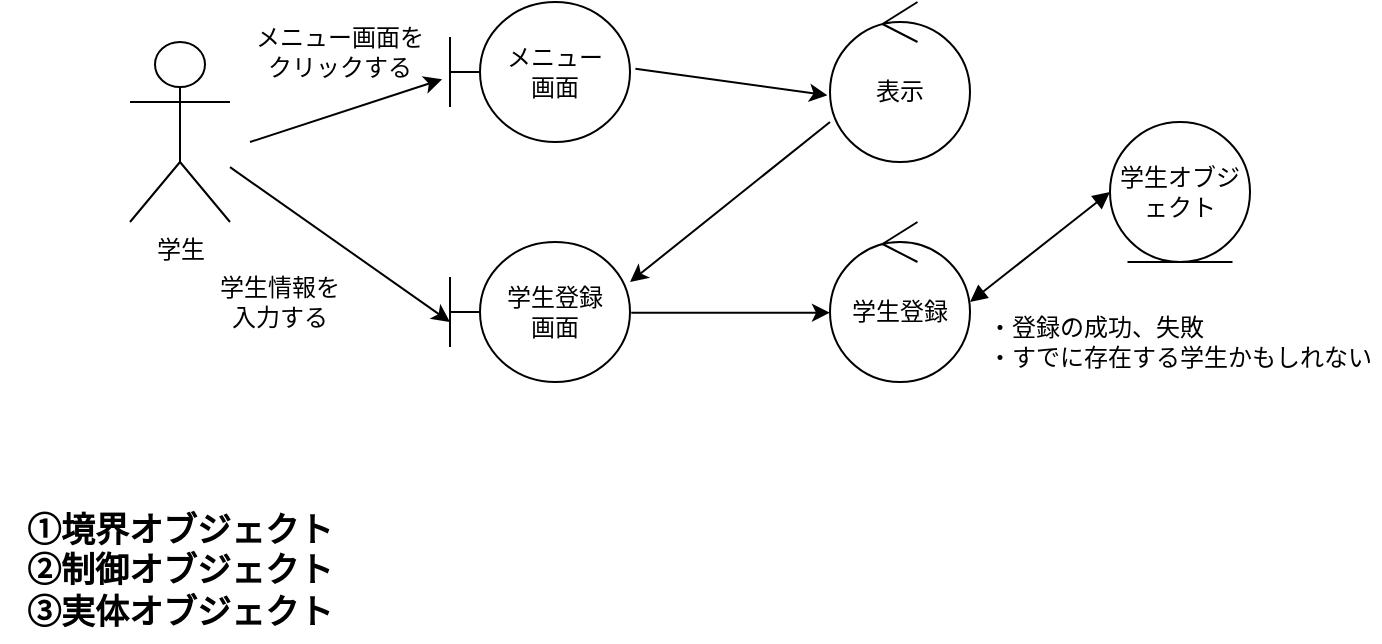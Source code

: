 <mxfile version="28.2.1">
  <diagram id="hZk4xStNrvhKDO4lnjjT" name="ページ1">
    <mxGraphModel dx="915" dy="541" grid="1" gridSize="10" guides="1" tooltips="1" connect="1" arrows="1" fold="1" page="1" pageScale="1" pageWidth="827" pageHeight="1169" math="0" shadow="0">
      <root>
        <mxCell id="0" />
        <mxCell id="1" parent="0" />
        <mxCell id="_d83yrIg-gfraXVirwHY-2" value="学生&lt;div&gt;&lt;br&gt;&lt;/div&gt;" style="shape=umlActor;verticalLabelPosition=bottom;verticalAlign=top;html=1;outlineConnect=0;" vertex="1" parent="1">
          <mxGeometry x="190" y="180" width="50" height="90" as="geometry" />
        </mxCell>
        <mxCell id="_d83yrIg-gfraXVirwHY-3" value="メニュー&lt;div&gt;画面&lt;/div&gt;" style="shape=umlBoundary;whiteSpace=wrap;html=1;" vertex="1" parent="1">
          <mxGeometry x="350" y="160" width="90" height="70" as="geometry" />
        </mxCell>
        <mxCell id="_d83yrIg-gfraXVirwHY-4" value="" style="endArrow=classic;html=1;rounded=0;entryX=-0.044;entryY=0.552;entryDx=0;entryDy=0;entryPerimeter=0;" edge="1" parent="1" target="_d83yrIg-gfraXVirwHY-3">
          <mxGeometry width="50" height="50" relative="1" as="geometry">
            <mxPoint x="250" y="230" as="sourcePoint" />
            <mxPoint x="300" y="180" as="targetPoint" />
          </mxGeometry>
        </mxCell>
        <mxCell id="_d83yrIg-gfraXVirwHY-5" value="表示" style="ellipse;shape=umlControl;whiteSpace=wrap;html=1;" vertex="1" parent="1">
          <mxGeometry x="540" y="160" width="70" height="80" as="geometry" />
        </mxCell>
        <mxCell id="_d83yrIg-gfraXVirwHY-6" value="" style="endArrow=classic;html=1;rounded=0;entryX=-0.019;entryY=0.583;entryDx=0;entryDy=0;entryPerimeter=0;exitX=1.03;exitY=0.476;exitDx=0;exitDy=0;exitPerimeter=0;" edge="1" parent="1" source="_d83yrIg-gfraXVirwHY-3" target="_d83yrIg-gfraXVirwHY-5">
          <mxGeometry width="50" height="50" relative="1" as="geometry">
            <mxPoint x="440" y="200" as="sourcePoint" />
            <mxPoint x="540" y="220" as="targetPoint" />
          </mxGeometry>
        </mxCell>
        <mxCell id="_d83yrIg-gfraXVirwHY-7" value="学生登録&lt;div&gt;画面&lt;/div&gt;" style="shape=umlBoundary;whiteSpace=wrap;html=1;" vertex="1" parent="1">
          <mxGeometry x="350" y="280" width="90" height="70" as="geometry" />
        </mxCell>
        <mxCell id="_d83yrIg-gfraXVirwHY-8" value="学生登録" style="ellipse;shape=umlControl;whiteSpace=wrap;html=1;" vertex="1" parent="1">
          <mxGeometry x="540" y="270" width="70" height="80" as="geometry" />
        </mxCell>
        <mxCell id="_d83yrIg-gfraXVirwHY-9" value="" style="endArrow=classic;html=1;rounded=0;entryX=0;entryY=0.571;entryDx=0;entryDy=0;entryPerimeter=0;" edge="1" parent="1" source="_d83yrIg-gfraXVirwHY-2" target="_d83yrIg-gfraXVirwHY-7">
          <mxGeometry width="50" height="50" relative="1" as="geometry">
            <mxPoint x="280" y="321" as="sourcePoint" />
            <mxPoint x="376" y="290" as="targetPoint" />
          </mxGeometry>
        </mxCell>
        <mxCell id="_d83yrIg-gfraXVirwHY-10" value="" style="endArrow=classic;html=1;rounded=0;entryX=0;entryY=0.567;entryDx=0;entryDy=0;entryPerimeter=0;exitX=1.007;exitY=0.505;exitDx=0;exitDy=0;exitPerimeter=0;" edge="1" parent="1" source="_d83yrIg-gfraXVirwHY-7" target="_d83yrIg-gfraXVirwHY-8">
          <mxGeometry width="50" height="50" relative="1" as="geometry">
            <mxPoint x="300" y="451" as="sourcePoint" />
            <mxPoint x="396" y="420" as="targetPoint" />
          </mxGeometry>
        </mxCell>
        <mxCell id="_d83yrIg-gfraXVirwHY-11" value="" style="endArrow=classic;html=1;rounded=0;exitX=0;exitY=0.75;exitDx=0;exitDy=0;exitPerimeter=0;" edge="1" parent="1" source="_d83yrIg-gfraXVirwHY-5">
          <mxGeometry width="50" height="50" relative="1" as="geometry">
            <mxPoint x="250" y="391" as="sourcePoint" />
            <mxPoint x="440" y="300" as="targetPoint" />
          </mxGeometry>
        </mxCell>
        <mxCell id="_d83yrIg-gfraXVirwHY-12" value="学生オブジェクト" style="ellipse;shape=umlEntity;whiteSpace=wrap;html=1;" vertex="1" parent="1">
          <mxGeometry x="680" y="220" width="70" height="70" as="geometry" />
        </mxCell>
        <mxCell id="_d83yrIg-gfraXVirwHY-13" value="" style="endArrow=block;startArrow=block;endFill=1;startFill=1;html=1;rounded=0;entryX=0;entryY=0.5;entryDx=0;entryDy=0;exitX=1;exitY=0.5;exitDx=0;exitDy=0;exitPerimeter=0;" edge="1" parent="1" source="_d83yrIg-gfraXVirwHY-8" target="_d83yrIg-gfraXVirwHY-12">
          <mxGeometry width="160" relative="1" as="geometry">
            <mxPoint x="620" y="310" as="sourcePoint" />
            <mxPoint x="480" y="240" as="targetPoint" />
          </mxGeometry>
        </mxCell>
        <mxCell id="_d83yrIg-gfraXVirwHY-14" value="メニュー画面をクリックする" style="text;html=1;align=center;verticalAlign=middle;whiteSpace=wrap;rounded=0;" vertex="1" parent="1">
          <mxGeometry x="250" y="170" width="90" height="30" as="geometry" />
        </mxCell>
        <mxCell id="_d83yrIg-gfraXVirwHY-15" value="学生情報を入力する" style="text;html=1;align=center;verticalAlign=middle;whiteSpace=wrap;rounded=0;" vertex="1" parent="1">
          <mxGeometry x="230" y="295" width="70" height="30" as="geometry" />
        </mxCell>
        <mxCell id="_d83yrIg-gfraXVirwHY-16" value="&lt;b&gt;&lt;font style=&quot;font-size: 17px;&quot;&gt;①境界オブジェクト&lt;/font&gt;&lt;/b&gt;&lt;div&gt;&lt;b&gt;&lt;font style=&quot;font-size: 17px;&quot;&gt;②制御オブジェクト&lt;/font&gt;&lt;/b&gt;&lt;/div&gt;&lt;div&gt;&lt;b&gt;&lt;font style=&quot;font-size: 17px;&quot;&gt;③実体オブジェクト&lt;/font&gt;&lt;/b&gt;&lt;/div&gt;" style="text;html=1;align=center;verticalAlign=middle;whiteSpace=wrap;rounded=0;" vertex="1" parent="1">
          <mxGeometry x="125" y="410" width="180" height="70" as="geometry" />
        </mxCell>
        <mxCell id="_d83yrIg-gfraXVirwHY-17" value="&lt;div style=&quot;text-align: left;&quot;&gt;&lt;span style=&quot;background-color: transparent; color: light-dark(rgb(0, 0, 0), rgb(255, 255, 255));&quot;&gt;・登録の成功、失敗&lt;/span&gt;&lt;/div&gt;&lt;div&gt;・すでに存在する学生かもしれない&lt;/div&gt;" style="text;html=1;align=center;verticalAlign=middle;whiteSpace=wrap;rounded=0;" vertex="1" parent="1">
          <mxGeometry x="615" y="310" width="200" height="40" as="geometry" />
        </mxCell>
      </root>
    </mxGraphModel>
  </diagram>
</mxfile>
